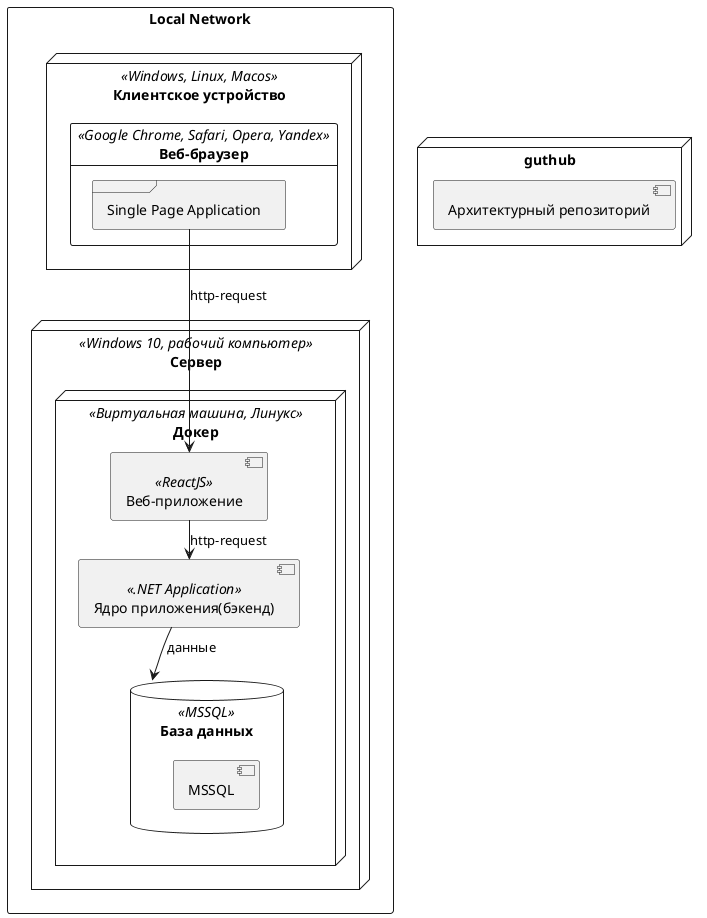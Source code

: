 @startuml
skinparam ranksep 20
rectangle "Local Network" {
  node "Сервер" as work_place <<Windows 10, рабочий компьютер>> {
    node "Докер" as computer_docker <<Виртуальная машина, Линукс>> {
      database "База данных" as database <<MSSQL>> {
        component "MSSQL" 
      }
      component "Веб-приложение" as web <<ReactJS>>
      component "Ядро приложения(бэкенд)" as core <<.NET Application>>
    }
  }

  node "Клиентское устройство" as client_device <<Windows, Linux, Macos>> {
    card "Веб-браузер" as browser <<Google Chrome, Safari, Opera, Yandex>> {
      frame "Single Page Application" as SPA
    }
  }

  SPA --> web : "http-request"
  web --> core : "http-request"
  core --> database : "данные"
}

node guthub {
  component "Архитектурный репозиторий"
}
@enduml
